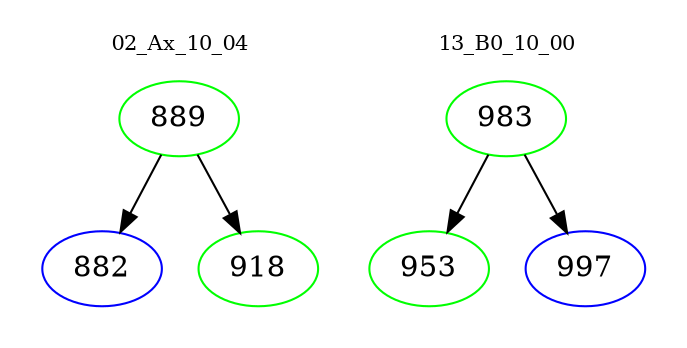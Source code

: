 digraph{
subgraph cluster_0 {
color = white
label = "02_Ax_10_04";
fontsize=10;
T0_889 [label="889", color="green"]
T0_889 -> T0_882 [color="black"]
T0_882 [label="882", color="blue"]
T0_889 -> T0_918 [color="black"]
T0_918 [label="918", color="green"]
}
subgraph cluster_1 {
color = white
label = "13_B0_10_00";
fontsize=10;
T1_983 [label="983", color="green"]
T1_983 -> T1_953 [color="black"]
T1_953 [label="953", color="green"]
T1_983 -> T1_997 [color="black"]
T1_997 [label="997", color="blue"]
}
}
